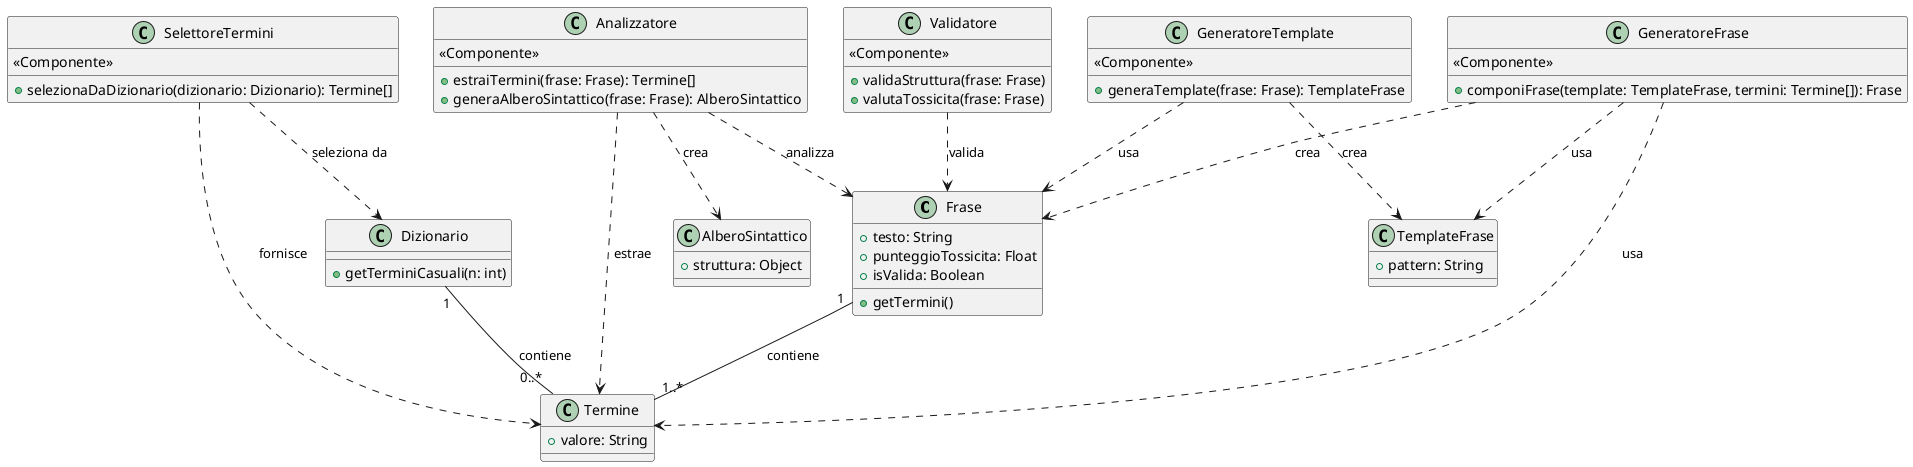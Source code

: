 @startuml Domain Model

    class Frase {
        +testo: String
        +punteggioTossicita: Float
        +isValida: Boolean
        +getTermini()
    }

    class Termine {
        +valore: String
    }
    
    class TemplateFrase {
        +pattern: String
    }

    class AlberoSintattico {
        +struttura: Object
    }

    class Dizionario {
        +getTerminiCasuali(n: int)
    }

    class Validatore {
        <<Componente>>
        +validaStruttura(frase: Frase)
        +valutaTossicita(frase: Frase)
    }

    class Analizzatore {
        <<Componente>>
        +estraiTermini(frase: Frase): Termine[]
        +generaAlberoSintattico(frase: Frase): AlberoSintattico
    }

    class GeneratoreTemplate {
        <<Componente>>
        +generaTemplate(frase: Frase): TemplateFrase
    }

    class SelettoreTermini {
        <<Componente>>
        +selezionaDaDizionario(dizionario: Dizionario): Termine[]
    }

    class GeneratoreFrase {
        <<Componente>>
        +componiFrase(template: TemplateFrase, termini: Termine[]): Frase
    }

    Frase "1" -- "1..*" Termine : contiene
    Analizzatore ..> Frase : analizza
    Analizzatore ..> AlberoSintattico : crea
    Analizzatore ..> Termine : estrae
    Validatore ..> Frase : valida
    GeneratoreTemplate ..> Frase : usa
    GeneratoreTemplate ..> TemplateFrase : crea

    Dizionario "1" -- "0..*" Termine : contiene
    SelettoreTermini ..> Dizionario : seleziona da
    SelettoreTermini ..> Termine : fornisce

    GeneratoreFrase ..> TemplateFrase : usa
    GeneratoreFrase ..> Termine : usa
    GeneratoreFrase ..> Frase : crea

@enduml